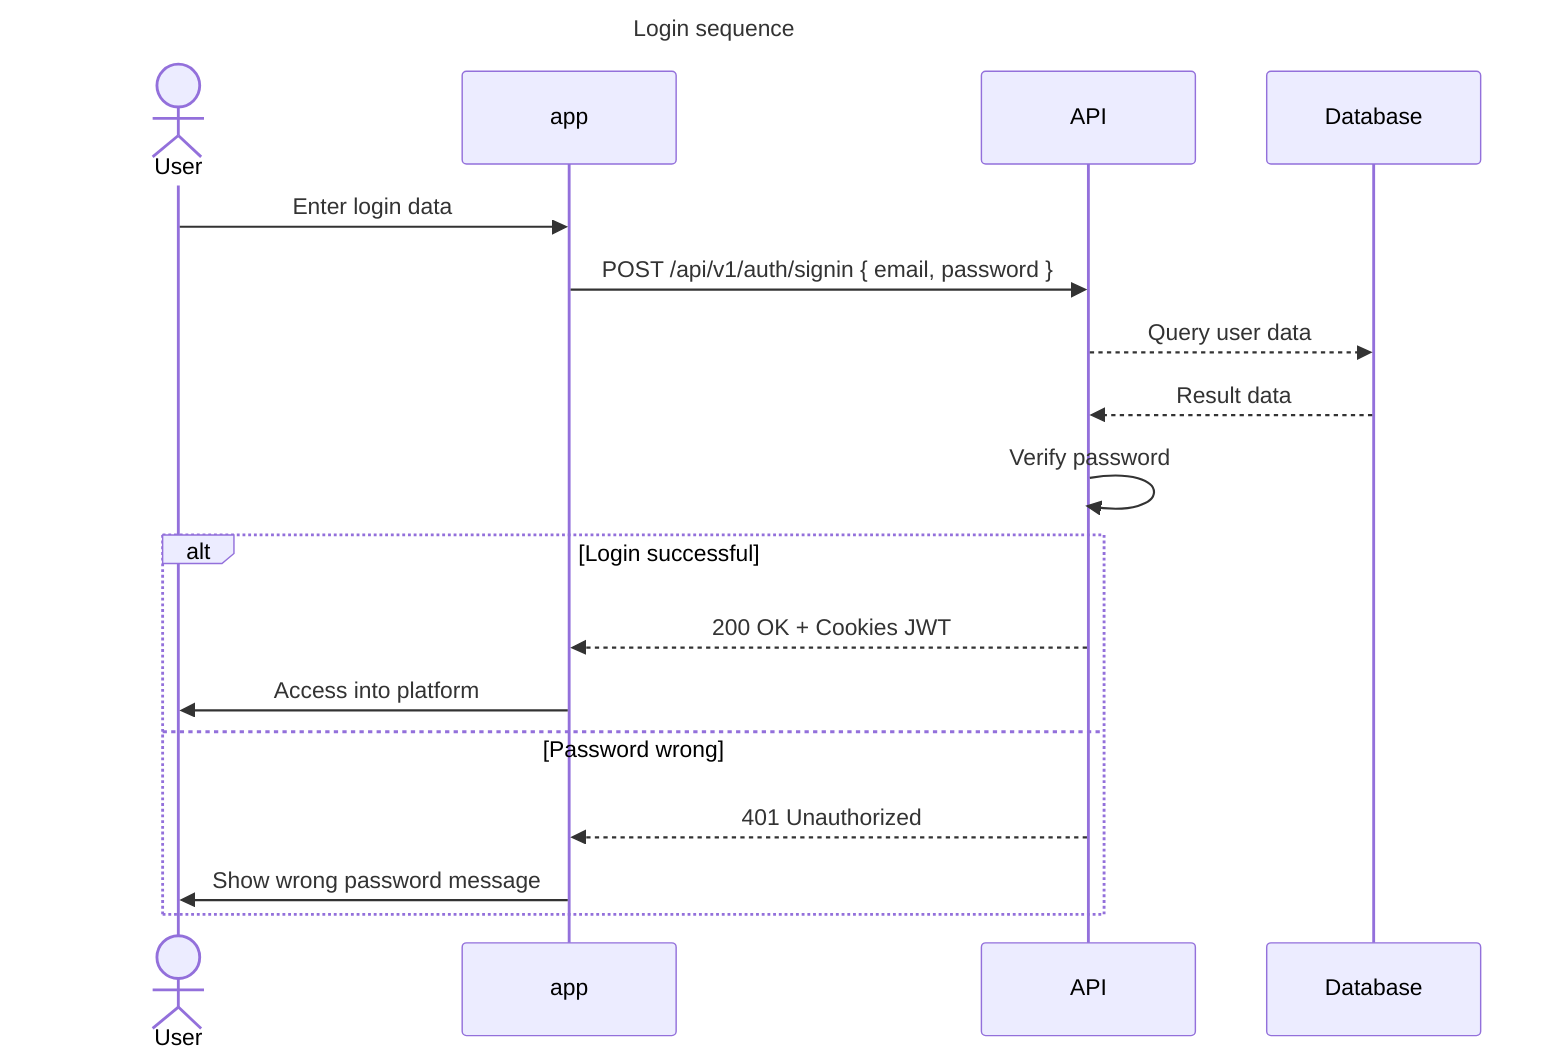 ---
title: Login sequence
---

sequenceDiagram
  actor user as User
  participant app
  participant api as API
  participant db as Database

  user->>app: Enter login data
  app->>api: POST /api/v1/auth/signin { email, password }
  api-->>db: Query user data
  db-->>api: Result data
  api->>api: Verify password
  alt Login successful
    api-->>app: 200 OK + Cookies JWT
    app->>user: Access into platform
  else Password wrong
    api-->>app: 401 Unauthorized
    app->>user: Show wrong password message
  end